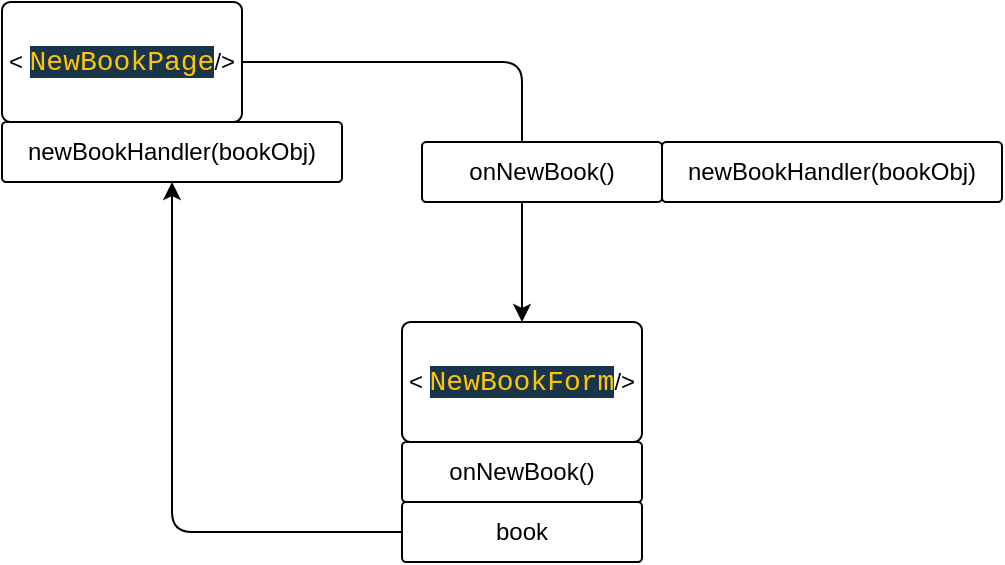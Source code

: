 <mxfile>
    <diagram id="kkP8yQQ12NTprXvEUb91" name="Page-1">
        <mxGraphModel dx="743" dy="346" grid="1" gridSize="10" guides="1" tooltips="1" connect="1" arrows="1" fold="1" page="1" pageScale="1" pageWidth="850" pageHeight="1100" math="0" shadow="0">
            <root>
                <mxCell id="0"/>
                <mxCell id="1" parent="0"/>
                <mxCell id="2" value="&amp;lt;&amp;nbsp;&lt;span style=&quot;color: rgb(255, 198, 0); background-color: rgb(25, 53, 73); font-family: &amp;quot;Cascadia code PL&amp;quot;, Menlo, Monaco, &amp;quot;Courier New&amp;quot;, monospace, Consolas, &amp;quot;Courier New&amp;quot;, monospace; font-size: 14px;&quot;&gt;NewBookForm&lt;/span&gt;&lt;span style=&quot;background-color: initial;&quot;&gt;/&amp;gt;&lt;/span&gt;" style="rounded=1;whiteSpace=wrap;html=1;arcSize=7;" vertex="1" parent="1">
                    <mxGeometry x="440" y="200" width="120" height="60" as="geometry"/>
                </mxCell>
                <mxCell id="4" style="edgeStyle=orthogonalEdgeStyle;html=1;entryX=0.5;entryY=0;entryDx=0;entryDy=0;" edge="1" parent="1" source="3" target="2">
                    <mxGeometry relative="1" as="geometry"/>
                </mxCell>
                <mxCell id="3" value="&amp;lt;&amp;nbsp;&lt;span style=&quot;color: rgb(255, 198, 0); background-color: rgb(25, 53, 73); font-family: &amp;quot;Cascadia code PL&amp;quot;, Menlo, Monaco, &amp;quot;Courier New&amp;quot;, monospace, Consolas, &amp;quot;Courier New&amp;quot;, monospace; font-size: 14px;&quot;&gt;NewBookPage&lt;/span&gt;&lt;span style=&quot;background-color: initial;&quot;&gt;/&amp;gt;&lt;/span&gt;" style="rounded=1;whiteSpace=wrap;html=1;arcSize=7;" vertex="1" parent="1">
                    <mxGeometry x="240" y="40" width="120" height="60" as="geometry"/>
                </mxCell>
                <mxCell id="8" style="edgeStyle=orthogonalEdgeStyle;html=1;" edge="1" parent="1" source="5" target="6">
                    <mxGeometry relative="1" as="geometry"/>
                </mxCell>
                <mxCell id="5" value="book" style="rounded=1;whiteSpace=wrap;html=1;arcSize=7;" vertex="1" parent="1">
                    <mxGeometry x="440" y="290" width="120" height="30" as="geometry"/>
                </mxCell>
                <mxCell id="6" value="newBookHandler(bookObj)" style="rounded=1;whiteSpace=wrap;html=1;arcSize=7;" vertex="1" parent="1">
                    <mxGeometry x="240" y="100" width="170" height="30" as="geometry"/>
                </mxCell>
                <mxCell id="7" value="onNewBook()" style="rounded=1;whiteSpace=wrap;html=1;arcSize=7;" vertex="1" parent="1">
                    <mxGeometry x="440" y="260" width="120" height="30" as="geometry"/>
                </mxCell>
                <mxCell id="9" value="onNewBook()" style="rounded=1;whiteSpace=wrap;html=1;arcSize=7;" vertex="1" parent="1">
                    <mxGeometry x="450" y="110" width="120" height="30" as="geometry"/>
                </mxCell>
                <mxCell id="10" value="newBookHandler(bookObj)" style="rounded=1;whiteSpace=wrap;html=1;arcSize=7;" vertex="1" parent="1">
                    <mxGeometry x="570" y="110" width="170" height="30" as="geometry"/>
                </mxCell>
            </root>
        </mxGraphModel>
    </diagram>
</mxfile>